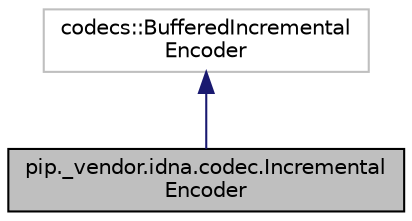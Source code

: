 digraph "pip._vendor.idna.codec.IncrementalEncoder"
{
  edge [fontname="Helvetica",fontsize="10",labelfontname="Helvetica",labelfontsize="10"];
  node [fontname="Helvetica",fontsize="10",shape=record];
  Node0 [label="pip._vendor.idna.codec.Incremental\lEncoder",height=0.2,width=0.4,color="black", fillcolor="grey75", style="filled", fontcolor="black"];
  Node1 -> Node0 [dir="back",color="midnightblue",fontsize="10",style="solid",fontname="Helvetica"];
  Node1 [label="codecs::BufferedIncremental\lEncoder",height=0.2,width=0.4,color="grey75", fillcolor="white", style="filled"];
}
